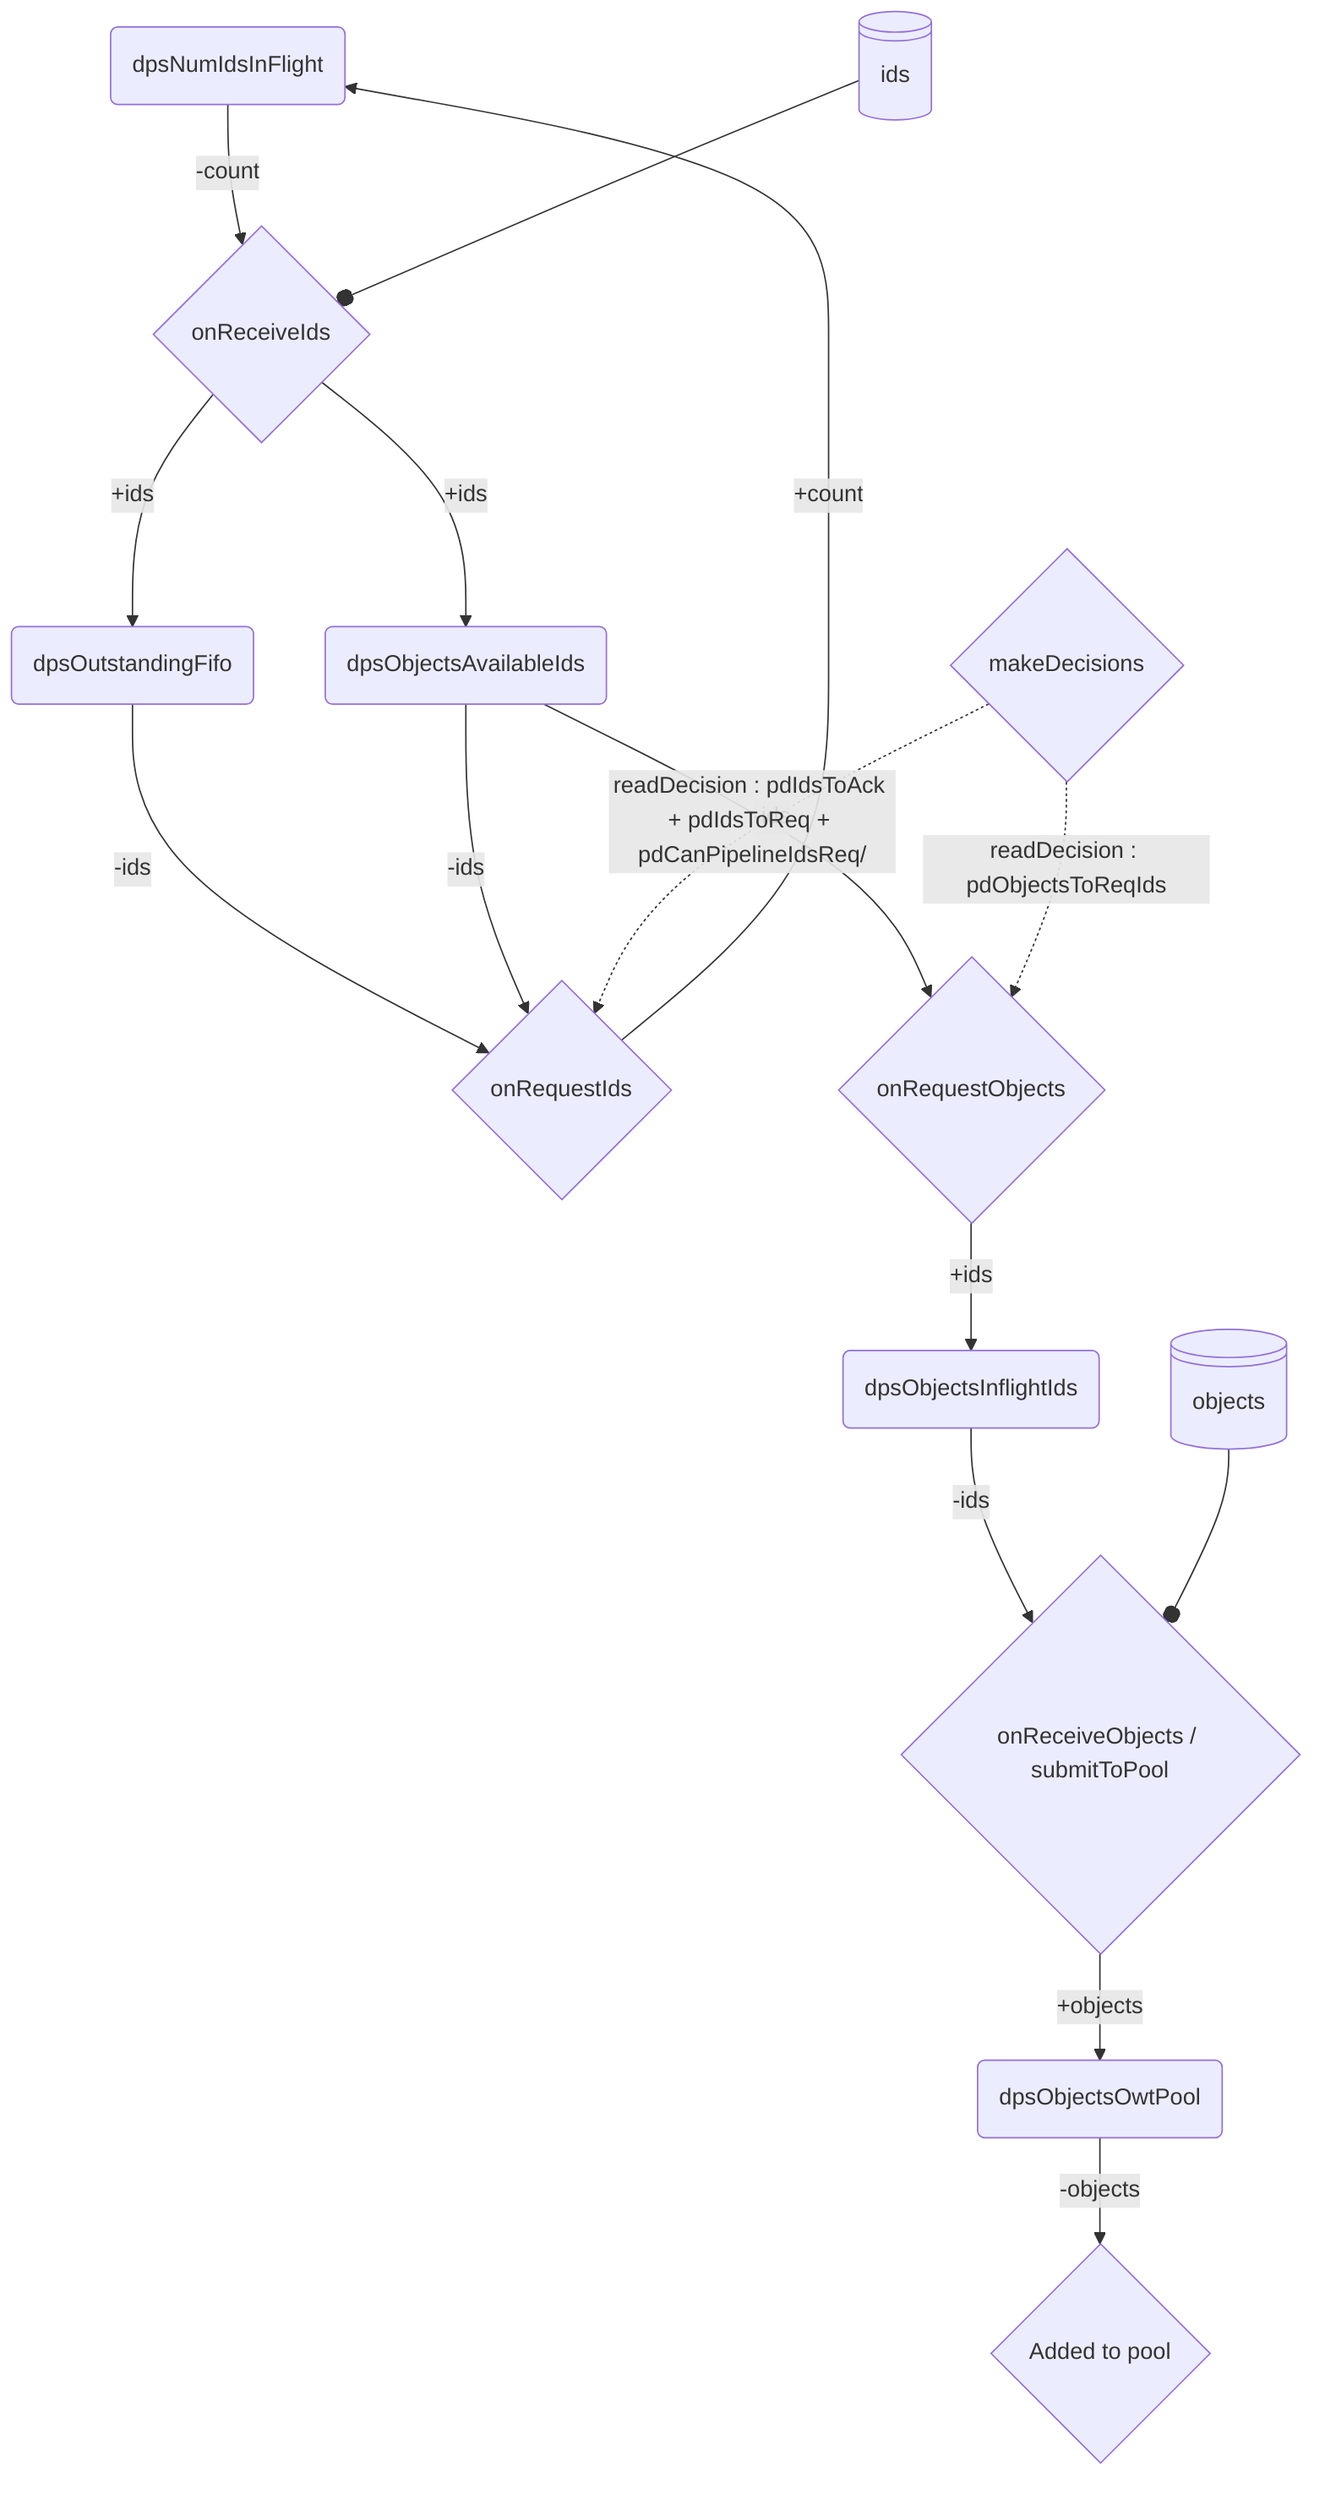 flowchart TD
    A(dpsNumIdsInFlight)
    B(dpsOutstandingFifo)
    C(dpsObjectsAvailableIds)
    D(dpsObjectsInflightIds)
    F(dpsObjectsOwtPool)

    EA{onRequestIds}
    EA-->|+count| A
    B -->|-ids| EA
    C -->|-ids| EA

    EB{onReceiveIds}
    A -->|-count| EB
    EB -->|+ids| B
    IN1@{ shape: lin-cyl, label: "ids" } --o EB
    EB -->|+ids| C

    EC{onRequestObjects}
    C -->|-ids| EC
    EC -->|+ids| D

    ED{onReceiveObjects / submitToPool}
    D -->|-ids| ED
    IN2@{ shape: lin-cyl, label: "objects" } --o ED
    ED -->|+objects| F

    EE{makeDecisions}
    EE -.->|readDecision : pdIdsToAck + pdIdsToReq + pdCanPipelineIdsReq/| EA
    EE -.->|readDecision : pdObjectsToReqIds| EC

    EG{Added to pool}
    F -->|-objects| EG
